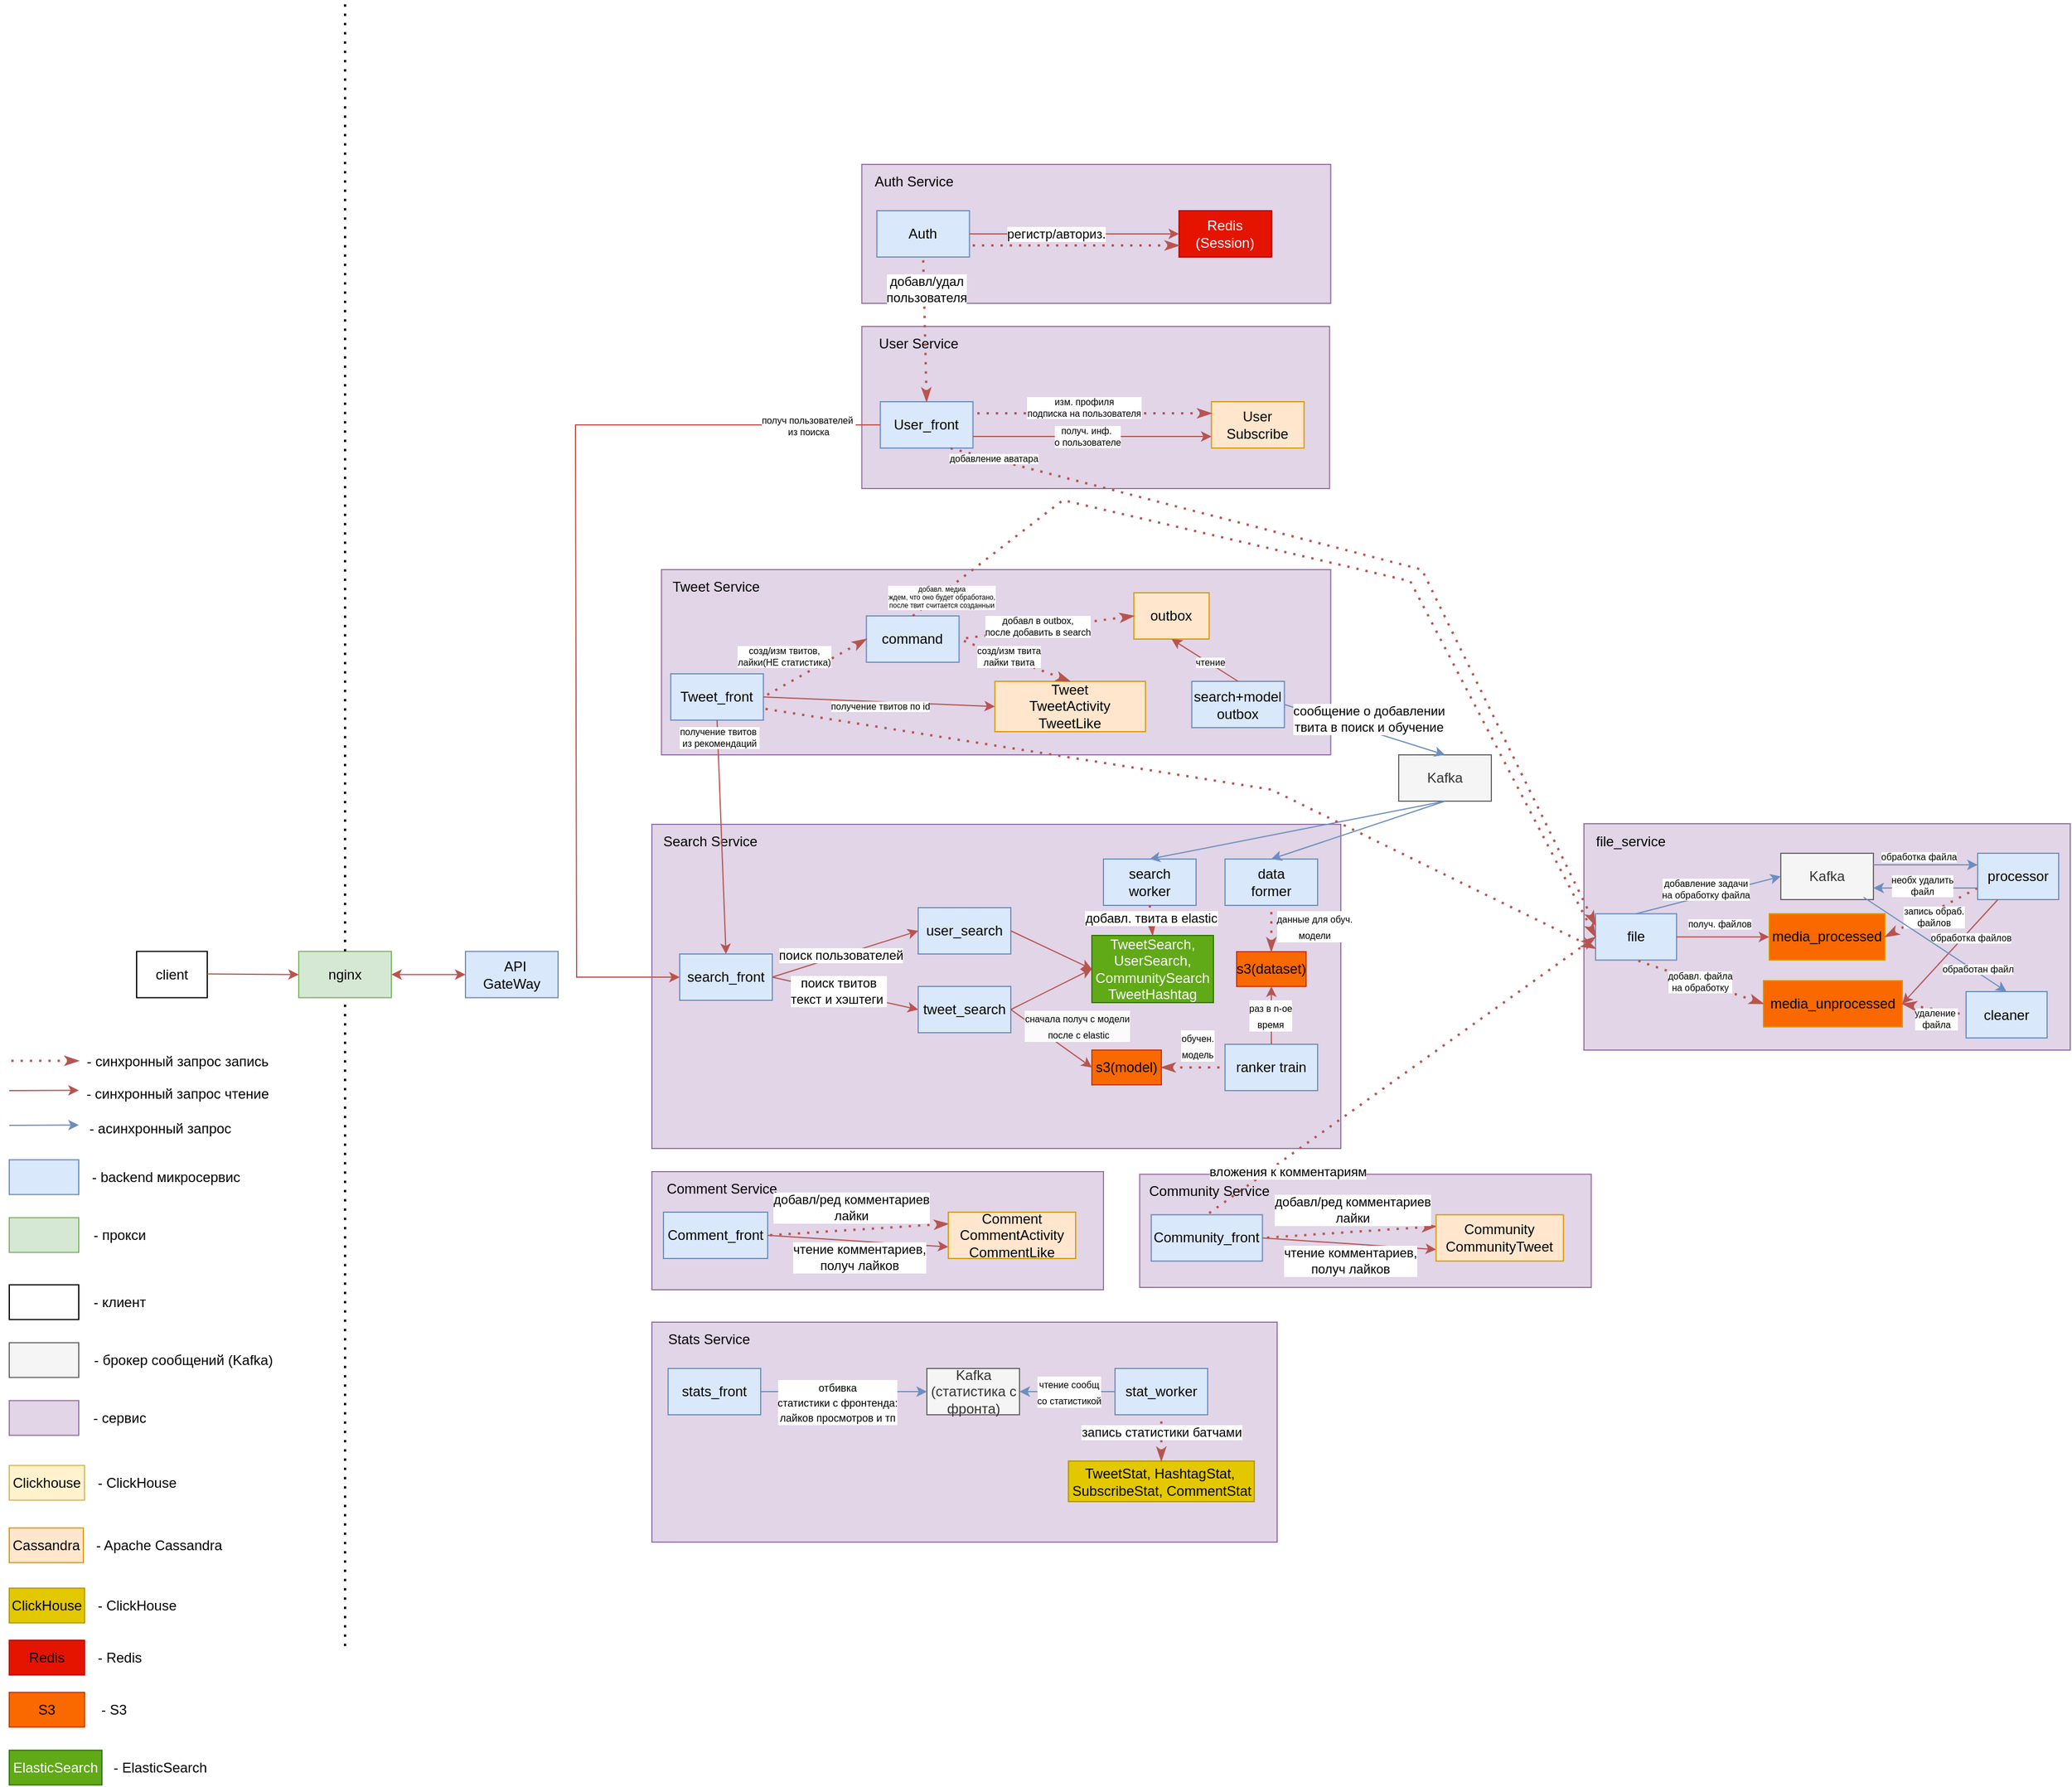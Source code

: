 <mxfile version="24.9.3">
  <diagram name="Страница — 1" id="AZIidQwiRl7HqNlrRY5z">
    <mxGraphModel dx="2923" dy="4939" grid="1" gridSize="10" guides="1" tooltips="1" connect="1" arrows="1" fold="1" page="1" pageScale="1" pageWidth="827" pageHeight="1169" math="0" shadow="0">
      <root>
        <mxCell id="0" />
        <mxCell id="1" parent="0" />
        <mxCell id="xZYz9VjmPj4SSuCxTDrj-34" value="" style="rounded=0;whiteSpace=wrap;html=1;fillColor=#e1d5e7;strokeColor=#9673a6;" parent="1" vertex="1">
          <mxGeometry x="1610" y="69.5" width="420" height="195.5" as="geometry" />
        </mxCell>
        <mxCell id="1nguG6ONi_07sAdzY82m-1" value="" style="endArrow=classic;html=1;rounded=0;fillColor=#f8cecc;strokeColor=#b85450;" parent="1" edge="1">
          <mxGeometry width="50" height="50" relative="1" as="geometry">
            <mxPoint x="250" y="300" as="sourcePoint" />
            <mxPoint x="310" y="299.75" as="targetPoint" />
          </mxGeometry>
        </mxCell>
        <mxCell id="1nguG6ONi_07sAdzY82m-5" value="- синхронный запрос чтение" style="text;html=1;align=center;verticalAlign=middle;resizable=0;points=[];autosize=1;strokeColor=none;fillColor=none;" parent="1" vertex="1">
          <mxGeometry x="305" y="287.75" width="180" height="30" as="geometry" />
        </mxCell>
        <mxCell id="1nguG6ONi_07sAdzY82m-6" value="" style="endArrow=classic;html=1;rounded=0;fillColor=#dae8fc;strokeColor=#6c8ebf;" parent="1" edge="1">
          <mxGeometry width="50" height="50" relative="1" as="geometry">
            <mxPoint x="250" y="330" as="sourcePoint" />
            <mxPoint x="310" y="329.75" as="targetPoint" />
          </mxGeometry>
        </mxCell>
        <mxCell id="1nguG6ONi_07sAdzY82m-7" value="- асинхронный запрос" style="text;html=1;align=center;verticalAlign=middle;resizable=0;points=[];autosize=1;strokeColor=none;fillColor=none;" parent="1" vertex="1">
          <mxGeometry x="305" y="317.75" width="150" height="30" as="geometry" />
        </mxCell>
        <mxCell id="1nguG6ONi_07sAdzY82m-8" value="" style="rounded=0;whiteSpace=wrap;html=1;fillColor=#dae8fc;strokeColor=#6c8ebf;" parent="1" vertex="1">
          <mxGeometry x="250" y="359.75" width="60" height="30" as="geometry" />
        </mxCell>
        <mxCell id="1nguG6ONi_07sAdzY82m-9" value="- backend микросервис" style="text;html=1;align=center;verticalAlign=middle;resizable=0;points=[];autosize=1;strokeColor=none;fillColor=none;" parent="1" vertex="1">
          <mxGeometry x="310" y="359.75" width="150" height="30" as="geometry" />
        </mxCell>
        <mxCell id="1nguG6ONi_07sAdzY82m-10" value="&lt;span style=&quot;text-wrap-mode: nowrap;&quot;&gt;Cassandra&lt;/span&gt;" style="rounded=0;whiteSpace=wrap;html=1;fillColor=#ffe6cc;strokeColor=#d79b00;" parent="1" vertex="1">
          <mxGeometry x="250" y="677.75" width="64" height="30" as="geometry" />
        </mxCell>
        <mxCell id="1nguG6ONi_07sAdzY82m-11" value="- Apache Cassandra" style="text;html=1;align=center;verticalAlign=middle;resizable=0;points=[];autosize=1;strokeColor=none;fillColor=none;" parent="1" vertex="1">
          <mxGeometry x="314" y="677.75" width="130" height="30" as="geometry" />
        </mxCell>
        <mxCell id="1nguG6ONi_07sAdzY82m-14" value="" style="rounded=0;whiteSpace=wrap;html=1;fillColor=#d5e8d4;strokeColor=#82b366;" parent="1" vertex="1">
          <mxGeometry x="250" y="409.75" width="60" height="30" as="geometry" />
        </mxCell>
        <mxCell id="1nguG6ONi_07sAdzY82m-15" value="- прокси" style="text;html=1;align=center;verticalAlign=middle;resizable=0;points=[];autosize=1;strokeColor=none;fillColor=none;" parent="1" vertex="1">
          <mxGeometry x="310" y="409.75" width="70" height="30" as="geometry" />
        </mxCell>
        <mxCell id="1nguG6ONi_07sAdzY82m-16" value="" style="rounded=0;whiteSpace=wrap;html=1;" parent="1" vertex="1">
          <mxGeometry x="250" y="467.75" width="60" height="30" as="geometry" />
        </mxCell>
        <mxCell id="1nguG6ONi_07sAdzY82m-17" value="- клиент" style="text;html=1;align=center;verticalAlign=middle;resizable=0;points=[];autosize=1;strokeColor=none;fillColor=none;" parent="1" vertex="1">
          <mxGeometry x="310" y="467.75" width="70" height="30" as="geometry" />
        </mxCell>
        <mxCell id="1nguG6ONi_07sAdzY82m-18" value="" style="rounded=0;whiteSpace=wrap;html=1;fillColor=#f5f5f5;fontColor=#333333;strokeColor=#666666;" parent="1" vertex="1">
          <mxGeometry x="250" y="517.75" width="60" height="30" as="geometry" />
        </mxCell>
        <mxCell id="1nguG6ONi_07sAdzY82m-19" value="- брокер сообщений (Kafka)" style="text;html=1;align=center;verticalAlign=middle;resizable=0;points=[];autosize=1;strokeColor=none;fillColor=none;" parent="1" vertex="1">
          <mxGeometry x="310" y="517.75" width="180" height="30" as="geometry" />
        </mxCell>
        <mxCell id="1nguG6ONi_07sAdzY82m-20" value="" style="rounded=0;whiteSpace=wrap;html=1;fillColor=#e1d5e7;strokeColor=#9673a6;" parent="1" vertex="1">
          <mxGeometry x="250" y="567.75" width="60" height="30" as="geometry" />
        </mxCell>
        <mxCell id="1nguG6ONi_07sAdzY82m-21" value="- сервис" style="text;html=1;align=center;verticalAlign=middle;resizable=0;points=[];autosize=1;strokeColor=none;fillColor=none;" parent="1" vertex="1">
          <mxGeometry x="310" y="567.75" width="70" height="30" as="geometry" />
        </mxCell>
        <mxCell id="1nguG6ONi_07sAdzY82m-23" value="- синхронный запрос запись" style="text;html=1;align=center;verticalAlign=middle;resizable=0;points=[];autosize=1;strokeColor=none;fillColor=none;" parent="1" vertex="1">
          <mxGeometry x="305" y="259.75" width="180" height="30" as="geometry" />
        </mxCell>
        <mxCell id="1nguG6ONi_07sAdzY82m-24" value="" style="endArrow=none;dashed=1;html=1;dashPattern=1 3;strokeWidth=2;rounded=0;startArrow=classicThin;startFill=1;fillColor=#f8cecc;strokeColor=#b85450;" parent="1" edge="1">
          <mxGeometry width="50" height="50" relative="1" as="geometry">
            <mxPoint x="310" y="274.25" as="sourcePoint" />
            <mxPoint x="250" y="274.25" as="targetPoint" />
          </mxGeometry>
        </mxCell>
        <mxCell id="1nguG6ONi_07sAdzY82m-26" value="client" style="rounded=0;whiteSpace=wrap;html=1;" parent="1" vertex="1">
          <mxGeometry x="360" y="179.75" width="61" height="40" as="geometry" />
        </mxCell>
        <mxCell id="1nguG6ONi_07sAdzY82m-27" value="nginx" style="rounded=0;whiteSpace=wrap;html=1;fillColor=#d5e8d4;strokeColor=#82b366;" parent="1" vertex="1">
          <mxGeometry x="500" y="179.75" width="80" height="40" as="geometry" />
        </mxCell>
        <mxCell id="1nguG6ONi_07sAdzY82m-29" value="" style="endArrow=none;dashed=1;html=1;dashPattern=1 3;strokeWidth=2;rounded=0;entryX=0.5;entryY=1;entryDx=0;entryDy=0;" parent="1" target="1nguG6ONi_07sAdzY82m-27" edge="1">
          <mxGeometry width="50" height="50" relative="1" as="geometry">
            <mxPoint x="540" y="779.75" as="sourcePoint" />
            <mxPoint x="550" y="239.75" as="targetPoint" />
          </mxGeometry>
        </mxCell>
        <mxCell id="1nguG6ONi_07sAdzY82m-30" value="" style="endArrow=none;dashed=1;html=1;dashPattern=1 3;strokeWidth=2;rounded=0;exitX=0.5;exitY=0;exitDx=0;exitDy=0;" parent="1" source="1nguG6ONi_07sAdzY82m-27" edge="1">
          <mxGeometry width="50" height="50" relative="1" as="geometry">
            <mxPoint x="540" y="529.75" as="sourcePoint" />
            <mxPoint x="540" y="-640.25" as="targetPoint" />
          </mxGeometry>
        </mxCell>
        <mxCell id="1nguG6ONi_07sAdzY82m-32" value="" style="endArrow=classic;html=1;rounded=0;fillColor=#f8cecc;strokeColor=#b85450;entryX=0;entryY=0.5;entryDx=0;entryDy=0;" parent="1" target="1nguG6ONi_07sAdzY82m-27" edge="1">
          <mxGeometry width="50" height="50" relative="1" as="geometry">
            <mxPoint x="421" y="199.25" as="sourcePoint" />
            <mxPoint x="471" y="199.25" as="targetPoint" />
          </mxGeometry>
        </mxCell>
        <mxCell id="1nguG6ONi_07sAdzY82m-34" value="&amp;nbsp; API GateWay" style="rounded=0;whiteSpace=wrap;html=1;fillColor=#dae8fc;strokeColor=#6c8ebf;" parent="1" vertex="1">
          <mxGeometry x="644" y="179.75" width="80" height="40" as="geometry" />
        </mxCell>
        <mxCell id="1nguG6ONi_07sAdzY82m-35" value="" style="endArrow=classic;html=1;rounded=0;fillColor=#f8cecc;strokeColor=#b85450;entryX=0;entryY=0.5;entryDx=0;entryDy=0;exitX=1;exitY=0.5;exitDx=0;exitDy=0;startArrow=classic;startFill=1;" parent="1" source="1nguG6ONi_07sAdzY82m-27" target="1nguG6ONi_07sAdzY82m-34" edge="1">
          <mxGeometry width="50" height="50" relative="1" as="geometry">
            <mxPoint x="771" y="209.25" as="sourcePoint" />
            <mxPoint x="850" y="209.75" as="targetPoint" />
            <Array as="points" />
          </mxGeometry>
        </mxCell>
        <mxCell id="qnDGy9NrY7wH--747nsN-1" value="" style="rounded=0;whiteSpace=wrap;html=1;fillColor=#e1d5e7;strokeColor=#9673a6;" parent="1" vertex="1">
          <mxGeometry x="986.29" y="-500" width="405" height="120" as="geometry" />
        </mxCell>
        <mxCell id="qnDGy9NrY7wH--747nsN-2" value="Auth Service" style="text;html=1;align=center;verticalAlign=middle;resizable=0;points=[];autosize=1;strokeColor=none;fillColor=none;" parent="1" vertex="1">
          <mxGeometry x="986.29" y="-500" width="90" height="30" as="geometry" />
        </mxCell>
        <mxCell id="qnDGy9NrY7wH--747nsN-4" value="Clickhouse" style="rounded=0;whiteSpace=wrap;html=1;fillColor=#fff2cc;strokeColor=#d6b656;" parent="1" vertex="1">
          <mxGeometry x="250" y="623.75" width="65" height="30" as="geometry" />
        </mxCell>
        <mxCell id="qnDGy9NrY7wH--747nsN-7" value="&lt;span style=&quot;text-wrap-mode: nowrap;&quot;&gt;ClickHouse&lt;/span&gt;" style="rounded=0;whiteSpace=wrap;html=1;fillColor=#e3c800;strokeColor=#B09500;fontColor=#000000;" parent="1" vertex="1">
          <mxGeometry x="250" y="729.75" width="65" height="30" as="geometry" />
        </mxCell>
        <mxCell id="qnDGy9NrY7wH--747nsN-9" value="Redis&lt;br&gt;(Session)" style="rounded=0;whiteSpace=wrap;html=1;fillColor=#e51400;strokeColor=#B20000;fontColor=#ffffff;" parent="1" vertex="1">
          <mxGeometry x="1260.29" y="-460" width="80" height="40" as="geometry" />
        </mxCell>
        <mxCell id="qnDGy9NrY7wH--747nsN-11" value="" style="rounded=0;whiteSpace=wrap;html=1;fillColor=#e1d5e7;strokeColor=#9673a6;" parent="1" vertex="1">
          <mxGeometry x="986.29" y="-360" width="404" height="140" as="geometry" />
        </mxCell>
        <mxCell id="qnDGy9NrY7wH--747nsN-12" value="User Service" style="text;html=1;align=center;verticalAlign=middle;resizable=0;points=[];autosize=1;strokeColor=none;fillColor=none;" parent="1" vertex="1">
          <mxGeometry x="990.29" y="-360" width="90" height="30" as="geometry" />
        </mxCell>
        <mxCell id="qnDGy9NrY7wH--747nsN-13" value="" style="rounded=0;whiteSpace=wrap;html=1;fillColor=#e1d5e7;strokeColor=#9673a6;" parent="1" vertex="1">
          <mxGeometry x="813.29" y="-150" width="578" height="160" as="geometry" />
        </mxCell>
        <mxCell id="qnDGy9NrY7wH--747nsN-14" value="Tweet Service" style="text;html=1;align=center;verticalAlign=middle;resizable=0;points=[];autosize=1;strokeColor=none;fillColor=none;" parent="1" vertex="1">
          <mxGeometry x="810.29" y="-150" width="100" height="30" as="geometry" />
        </mxCell>
        <mxCell id="qnDGy9NrY7wH--747nsN-15" value="" style="rounded=0;whiteSpace=wrap;html=1;fillColor=#e1d5e7;strokeColor=#9673a6;" parent="1" vertex="1">
          <mxGeometry x="805" y="370" width="390" height="102" as="geometry" />
        </mxCell>
        <mxCell id="qnDGy9NrY7wH--747nsN-16" value="Comment Service" style="text;html=1;align=center;verticalAlign=middle;resizable=0;points=[];autosize=1;strokeColor=none;fillColor=none;" parent="1" vertex="1">
          <mxGeometry x="805" y="370" width="120" height="30" as="geometry" />
        </mxCell>
        <mxCell id="qnDGy9NrY7wH--747nsN-17" value="" style="rounded=0;whiteSpace=wrap;html=1;fillColor=#e1d5e7;strokeColor=#9673a6;" parent="1" vertex="1">
          <mxGeometry x="805" y="70" width="595" height="280" as="geometry" />
        </mxCell>
        <mxCell id="qnDGy9NrY7wH--747nsN-18" value="Search Service" style="text;html=1;align=center;verticalAlign=middle;resizable=0;points=[];autosize=1;strokeColor=none;fillColor=none;" parent="1" vertex="1">
          <mxGeometry x="805" y="70" width="100" height="30" as="geometry" />
        </mxCell>
        <mxCell id="qnDGy9NrY7wH--747nsN-24" value="Auth" style="rounded=0;whiteSpace=wrap;html=1;fillColor=#dae8fc;strokeColor=#6c8ebf;" parent="1" vertex="1">
          <mxGeometry x="999.29" y="-460" width="80" height="40" as="geometry" />
        </mxCell>
        <mxCell id="qnDGy9NrY7wH--747nsN-25" value="" style="endArrow=classic;html=1;rounded=0;fillColor=#f8cecc;strokeColor=#b85450;exitX=1;exitY=0.5;exitDx=0;exitDy=0;entryX=0;entryY=0.5;entryDx=0;entryDy=0;" parent="1" source="qnDGy9NrY7wH--747nsN-24" target="qnDGy9NrY7wH--747nsN-9" edge="1">
          <mxGeometry width="50" height="50" relative="1" as="geometry">
            <mxPoint x="1114.29" y="-455.71" as="sourcePoint" />
            <mxPoint x="1164.29" y="-455.71" as="targetPoint" />
          </mxGeometry>
        </mxCell>
        <mxCell id="26WqyWqMWx0irjDli622-25" value="регистр/авториз." style="edgeLabel;html=1;align=center;verticalAlign=middle;resizable=0;points=[];" parent="qnDGy9NrY7wH--747nsN-25" vertex="1" connectable="0">
          <mxGeometry x="-0.44" relative="1" as="geometry">
            <mxPoint x="24" as="offset" />
          </mxGeometry>
        </mxCell>
        <mxCell id="qnDGy9NrY7wH--747nsN-26" value="" style="endArrow=none;dashed=1;html=1;dashPattern=1 3;strokeWidth=2;rounded=0;startArrow=classicThin;startFill=1;fillColor=#f8cecc;strokeColor=#b85450;entryX=1;entryY=0.75;entryDx=0;entryDy=0;exitX=0;exitY=0.75;exitDx=0;exitDy=0;" parent="1" source="qnDGy9NrY7wH--747nsN-9" target="qnDGy9NrY7wH--747nsN-24" edge="1">
          <mxGeometry width="50" height="50" relative="1" as="geometry">
            <mxPoint x="844.29" y="-397.71" as="sourcePoint" />
            <mxPoint x="784.29" y="-397.71" as="targetPoint" />
          </mxGeometry>
        </mxCell>
        <mxCell id="qnDGy9NrY7wH--747nsN-27" value="User_front" style="rounded=0;whiteSpace=wrap;html=1;fillColor=#dae8fc;strokeColor=#6c8ebf;" parent="1" vertex="1">
          <mxGeometry x="1002.29" y="-295" width="80" height="40" as="geometry" />
        </mxCell>
        <mxCell id="qnDGy9NrY7wH--747nsN-31" value="&lt;div&gt;User&lt;/div&gt;&lt;div&gt;Subscribe&lt;/div&gt;" style="rounded=0;whiteSpace=wrap;html=1;fillColor=#ffe6cc;strokeColor=#d79b00;" parent="1" vertex="1">
          <mxGeometry x="1288.29" y="-295" width="80" height="40" as="geometry" />
        </mxCell>
        <mxCell id="qnDGy9NrY7wH--747nsN-37" value="" style="endArrow=classic;html=1;rounded=0;fillColor=#f8cecc;strokeColor=#b85450;startArrow=none;startFill=0;entryX=0;entryY=0.75;entryDx=0;entryDy=0;endFill=1;exitX=1;exitY=0.75;exitDx=0;exitDy=0;" parent="1" source="qnDGy9NrY7wH--747nsN-27" target="qnDGy9NrY7wH--747nsN-31" edge="1">
          <mxGeometry width="50" height="50" relative="1" as="geometry">
            <mxPoint x="1057.29" y="-290" as="sourcePoint" />
            <mxPoint x="1167.29" y="-235" as="targetPoint" />
            <Array as="points" />
          </mxGeometry>
        </mxCell>
        <mxCell id="E_9KNSenhElLbuhP_gL--7" value="получ. инф.&amp;nbsp;&lt;div&gt;о пользователе&lt;/div&gt;" style="edgeLabel;html=1;align=center;verticalAlign=middle;resizable=0;points=[];fontSize=8;" parent="qnDGy9NrY7wH--747nsN-37" vertex="1" connectable="0">
          <mxGeometry x="-0.099" y="2" relative="1" as="geometry">
            <mxPoint x="5" y="2" as="offset" />
          </mxGeometry>
        </mxCell>
        <mxCell id="qnDGy9NrY7wH--747nsN-39" value="" style="endArrow=none;dashed=1;html=1;dashPattern=1 3;strokeWidth=2;rounded=0;startArrow=classicThin;startFill=1;fillColor=#f8cecc;strokeColor=#b85450;entryX=1;entryY=0.25;entryDx=0;entryDy=0;exitX=0;exitY=0.25;exitDx=0;exitDy=0;" parent="1" source="qnDGy9NrY7wH--747nsN-31" target="qnDGy9NrY7wH--747nsN-27" edge="1">
          <mxGeometry width="50" height="50" relative="1" as="geometry">
            <mxPoint x="1167.29" y="-360.0" as="sourcePoint" />
            <mxPoint x="947.29" y="-275" as="targetPoint" />
            <Array as="points" />
          </mxGeometry>
        </mxCell>
        <mxCell id="E_9KNSenhElLbuhP_gL--6" value="изм. профиля&lt;div&gt;подписка на пользователя&lt;/div&gt;" style="edgeLabel;html=1;align=center;verticalAlign=middle;resizable=0;points=[];fontSize=8;" parent="qnDGy9NrY7wH--747nsN-39" vertex="1" connectable="0">
          <mxGeometry x="-0.045" relative="1" as="geometry">
            <mxPoint x="-12" y="-5" as="offset" />
          </mxGeometry>
        </mxCell>
        <mxCell id="qnDGy9NrY7wH--747nsN-44" value="Tweet_front" style="rounded=0;whiteSpace=wrap;html=1;fillColor=#dae8fc;strokeColor=#6c8ebf;" parent="1" vertex="1">
          <mxGeometry x="821.29" y="-60" width="80" height="40" as="geometry" />
        </mxCell>
        <mxCell id="E_9KNSenhElLbuhP_gL--1" value="command" style="rounded=0;whiteSpace=wrap;html=1;fillColor=#dae8fc;strokeColor=#6c8ebf;" parent="1" vertex="1">
          <mxGeometry x="990.29" y="-110" width="80" height="40" as="geometry" />
        </mxCell>
        <mxCell id="E_9KNSenhElLbuhP_gL--2" value="" style="endArrow=classic;html=1;rounded=0;fillColor=#f8cecc;strokeColor=#b85450;startArrow=none;startFill=0;entryX=0;entryY=0.5;entryDx=0;entryDy=0;endFill=1;" parent="1" target="E_9KNSenhElLbuhP_gL--5" edge="1">
          <mxGeometry width="50" height="50" relative="1" as="geometry">
            <mxPoint x="901.29" y="-40" as="sourcePoint" />
            <mxPoint x="990.29" y="6.5" as="targetPoint" />
            <Array as="points" />
          </mxGeometry>
        </mxCell>
        <mxCell id="E_9KNSenhElLbuhP_gL--8" value="получение твитов по id" style="edgeLabel;html=1;align=center;verticalAlign=middle;resizable=0;points=[];fontSize=8;" parent="E_9KNSenhElLbuhP_gL--2" vertex="1" connectable="0">
          <mxGeometry x="-0.366" y="1" relative="1" as="geometry">
            <mxPoint x="37" y="6" as="offset" />
          </mxGeometry>
        </mxCell>
        <mxCell id="E_9KNSenhElLbuhP_gL--3" value="" style="endArrow=none;dashed=1;html=1;dashPattern=1 3;strokeWidth=2;rounded=0;startArrow=classicThin;startFill=1;fillColor=#f8cecc;strokeColor=#b85450;entryX=1;entryY=0.5;entryDx=0;entryDy=0;exitX=0;exitY=0.5;exitDx=0;exitDy=0;" parent="1" source="E_9KNSenhElLbuhP_gL--1" target="qnDGy9NrY7wH--747nsN-44" edge="1">
          <mxGeometry width="50" height="50" relative="1" as="geometry">
            <mxPoint x="935.29" y="-120" as="sourcePoint" />
            <mxPoint x="895.29" y="-80" as="targetPoint" />
          </mxGeometry>
        </mxCell>
        <mxCell id="xZYz9VjmPj4SSuCxTDrj-25" value="созд/изм твитов,&lt;div&gt;лайки(НЕ статистика)&lt;/div&gt;" style="edgeLabel;html=1;align=center;verticalAlign=middle;resizable=0;points=[];fontSize=8;" parent="E_9KNSenhElLbuhP_gL--3" vertex="1" connectable="0">
          <mxGeometry x="0.087" y="1" relative="1" as="geometry">
            <mxPoint x="-24" y="-13" as="offset" />
          </mxGeometry>
        </mxCell>
        <mxCell id="E_9KNSenhElLbuhP_gL--5" value="Tweet&lt;div&gt;TweetActivity&lt;div&gt;TweetLike&lt;/div&gt;&lt;/div&gt;" style="rounded=0;whiteSpace=wrap;html=1;fillColor=#ffe6cc;strokeColor=#d79b00;" parent="1" vertex="1">
          <mxGeometry x="1101.29" y="-53.5" width="130" height="43.5" as="geometry" />
        </mxCell>
        <mxCell id="xZYz9VjmPj4SSuCxTDrj-1" value="&lt;span style=&quot;background-color: initial;&quot;&gt;Comment_front&lt;/span&gt;" style="rounded=0;whiteSpace=wrap;html=1;fillColor=#dae8fc;strokeColor=#6c8ebf;" parent="1" vertex="1">
          <mxGeometry x="815" y="405" width="90" height="40" as="geometry" />
        </mxCell>
        <mxCell id="xZYz9VjmPj4SSuCxTDrj-5" value="" style="endArrow=none;dashed=1;html=1;dashPattern=1 3;strokeWidth=2;rounded=0;startArrow=classicThin;startFill=1;fillColor=#f8cecc;strokeColor=#b85450;entryX=1;entryY=0.5;entryDx=0;entryDy=0;exitX=0;exitY=0.25;exitDx=0;exitDy=0;" parent="1" source="xZYz9VjmPj4SSuCxTDrj-47" target="xZYz9VjmPj4SSuCxTDrj-1" edge="1">
          <mxGeometry width="50" height="50" relative="1" as="geometry">
            <mxPoint x="955" y="432" as="sourcePoint" />
            <mxPoint x="440" y="490" as="targetPoint" />
          </mxGeometry>
        </mxCell>
        <mxCell id="26WqyWqMWx0irjDli622-26" value="добавл/ред комментариев&lt;div&gt;лайки&lt;/div&gt;" style="edgeLabel;html=1;align=center;verticalAlign=middle;resizable=0;points=[];" parent="xZYz9VjmPj4SSuCxTDrj-5" vertex="1" connectable="0">
          <mxGeometry x="-0.347" relative="1" as="geometry">
            <mxPoint x="-33" y="-18" as="offset" />
          </mxGeometry>
        </mxCell>
        <mxCell id="xZYz9VjmPj4SSuCxTDrj-6" value="" style="endArrow=classic;html=1;rounded=0;fillColor=#f8cecc;strokeColor=#b85450;entryX=0;entryY=0.75;entryDx=0;entryDy=0;exitX=1;exitY=0.5;exitDx=0;exitDy=0;" parent="1" source="xZYz9VjmPj4SSuCxTDrj-1" target="xZYz9VjmPj4SSuCxTDrj-47" edge="1">
          <mxGeometry width="50" height="50" relative="1" as="geometry">
            <mxPoint x="665" y="499.47" as="sourcePoint" />
            <mxPoint x="1005" y="552" as="targetPoint" />
          </mxGeometry>
        </mxCell>
        <mxCell id="26WqyWqMWx0irjDli622-42" value="чтение комментариев,&lt;div&gt;получ лайков&lt;/div&gt;" style="edgeLabel;html=1;align=center;verticalAlign=middle;resizable=0;points=[];" parent="xZYz9VjmPj4SSuCxTDrj-6" vertex="1" connectable="0">
          <mxGeometry x="0.005" y="1" relative="1" as="geometry">
            <mxPoint y="15" as="offset" />
          </mxGeometry>
        </mxCell>
        <mxCell id="xZYz9VjmPj4SSuCxTDrj-7" value="&lt;span style=&quot;background-color: initial;&quot;&gt;search_front&lt;/span&gt;" style="rounded=0;whiteSpace=wrap;html=1;fillColor=#dae8fc;strokeColor=#6c8ebf;" parent="1" vertex="1">
          <mxGeometry x="829" y="182" width="80" height="40" as="geometry" />
        </mxCell>
        <mxCell id="xZYz9VjmPj4SSuCxTDrj-11" value="" style="endArrow=classic;html=1;rounded=0;fillColor=#f8cecc;strokeColor=#b85450;entryX=0;entryY=0.5;entryDx=0;entryDy=0;exitX=1;exitY=0.5;exitDx=0;exitDy=0;" parent="1" source="xZYz9VjmPj4SSuCxTDrj-7" target="jjJpdE0DJe5xniTkVdyS-104" edge="1">
          <mxGeometry width="50" height="50" relative="1" as="geometry">
            <mxPoint x="665.5" y="203.47" as="sourcePoint" />
            <mxPoint x="744.5" y="203.97" as="targetPoint" />
          </mxGeometry>
        </mxCell>
        <mxCell id="26WqyWqMWx0irjDli622-45" value="поиск твитов&lt;br&gt;текст и хэштеги&amp;nbsp;" style="edgeLabel;html=1;align=center;verticalAlign=middle;resizable=0;points=[];" parent="xZYz9VjmPj4SSuCxTDrj-11" vertex="1" connectable="0">
          <mxGeometry x="-0.086" y="-2" relative="1" as="geometry">
            <mxPoint y="-3" as="offset" />
          </mxGeometry>
        </mxCell>
        <mxCell id="xZYz9VjmPj4SSuCxTDrj-35" value="file_service" style="text;html=1;align=center;verticalAlign=middle;resizable=0;points=[];autosize=1;strokeColor=none;fillColor=none;" parent="1" vertex="1">
          <mxGeometry x="1610" y="69.5" width="80" height="30" as="geometry" />
        </mxCell>
        <mxCell id="xZYz9VjmPj4SSuCxTDrj-36" value="file" style="rounded=0;whiteSpace=wrap;html=1;fillColor=#dae8fc;strokeColor=#6c8ebf;" parent="1" vertex="1">
          <mxGeometry x="1620" y="147.25" width="70" height="40" as="geometry" />
        </mxCell>
        <mxCell id="xZYz9VjmPj4SSuCxTDrj-40" value="media_processed" style="rounded=0;whiteSpace=wrap;html=1;fillColor=#FA6800;strokeColor=#d79b00;" parent="1" vertex="1">
          <mxGeometry x="1770" y="147.25" width="100" height="40" as="geometry" />
        </mxCell>
        <mxCell id="xZYz9VjmPj4SSuCxTDrj-41" value="" style="endArrow=classic;html=1;rounded=0;fillColor=#f8cecc;strokeColor=#b85450;entryX=0;entryY=0.5;entryDx=0;entryDy=0;exitX=1;exitY=0.5;exitDx=0;exitDy=0;" parent="1" source="xZYz9VjmPj4SSuCxTDrj-36" target="xZYz9VjmPj4SSuCxTDrj-40" edge="1">
          <mxGeometry width="50" height="50" relative="1" as="geometry">
            <mxPoint x="1506" y="168.5" as="sourcePoint" />
            <mxPoint x="1585" y="169" as="targetPoint" />
          </mxGeometry>
        </mxCell>
        <mxCell id="jjJpdE0DJe5xniTkVdyS-31" value="получ. файлов" style="edgeLabel;html=1;align=center;verticalAlign=middle;resizable=0;points=[];fontSize=8;" vertex="1" connectable="0" parent="xZYz9VjmPj4SSuCxTDrj-41">
          <mxGeometry x="-0.095" y="-2" relative="1" as="geometry">
            <mxPoint x="1" y="-14" as="offset" />
          </mxGeometry>
        </mxCell>
        <mxCell id="xZYz9VjmPj4SSuCxTDrj-47" value="Comment CommentActivity&lt;div&gt;CommentLike&lt;/div&gt;" style="rounded=0;whiteSpace=wrap;html=1;fillColor=#ffe6cc;strokeColor=#d79b00;" parent="1" vertex="1">
          <mxGeometry x="1061" y="405" width="110" height="40" as="geometry" />
        </mxCell>
        <mxCell id="xZYz9VjmPj4SSuCxTDrj-54" value="search&lt;div&gt;worker&lt;/div&gt;" style="rounded=0;whiteSpace=wrap;html=1;fillColor=#dae8fc;strokeColor=#6c8ebf;" parent="1" vertex="1">
          <mxGeometry x="1195" y="100" width="80" height="40" as="geometry" />
        </mxCell>
        <mxCell id="xZYz9VjmPj4SSuCxTDrj-55" value="TweetSearch, UserSearch, CommunitySearch&lt;div&gt;TweetHashtag&lt;/div&gt;" style="rounded=0;whiteSpace=wrap;html=1;fillColor=#60a917;strokeColor=#2D7600;fontColor=#ffffff;" parent="1" vertex="1">
          <mxGeometry x="1185" y="166" width="105" height="58" as="geometry" />
        </mxCell>
        <mxCell id="xZYz9VjmPj4SSuCxTDrj-56" value="" style="endArrow=none;dashed=1;html=1;dashPattern=1 3;strokeWidth=2;rounded=0;startArrow=classicThin;startFill=1;fillColor=#f8cecc;strokeColor=#b85450;entryX=0.5;entryY=1;entryDx=0;entryDy=0;exitX=0.5;exitY=0;exitDx=0;exitDy=0;" parent="1" source="xZYz9VjmPj4SSuCxTDrj-55" target="xZYz9VjmPj4SSuCxTDrj-54" edge="1">
          <mxGeometry width="50" height="50" relative="1" as="geometry">
            <mxPoint x="1300.5" y="-1.25" as="sourcePoint" />
            <mxPoint x="1320.5" y="-68.25" as="targetPoint" />
          </mxGeometry>
        </mxCell>
        <mxCell id="jjJpdE0DJe5xniTkVdyS-72" value="добавл. твита в elastic" style="edgeLabel;html=1;align=center;verticalAlign=middle;resizable=0;points=[];" vertex="1" connectable="0" parent="xZYz9VjmPj4SSuCxTDrj-56">
          <mxGeometry x="0.402" relative="1" as="geometry">
            <mxPoint y="3" as="offset" />
          </mxGeometry>
        </mxCell>
        <mxCell id="xZYz9VjmPj4SSuCxTDrj-64" value="" style="rounded=0;whiteSpace=wrap;html=1;fillColor=#e1d5e7;strokeColor=#9673a6;" parent="1" vertex="1">
          <mxGeometry x="805" y="500" width="540" height="190" as="geometry" />
        </mxCell>
        <mxCell id="xZYz9VjmPj4SSuCxTDrj-65" value="Stats Service" style="text;html=1;align=center;verticalAlign=middle;resizable=0;points=[];autosize=1;strokeColor=none;fillColor=none;" parent="1" vertex="1">
          <mxGeometry x="809" y="500" width="90" height="30" as="geometry" />
        </mxCell>
        <mxCell id="xZYz9VjmPj4SSuCxTDrj-66" value="&lt;span style=&quot;background-color: initial;&quot;&gt;stats_front&lt;/span&gt;" style="rounded=0;whiteSpace=wrap;html=1;fillColor=#dae8fc;strokeColor=#6c8ebf;" parent="1" vertex="1">
          <mxGeometry x="819" y="540" width="80" height="40" as="geometry" />
        </mxCell>
        <mxCell id="26WqyWqMWx0irjDli622-122" value="" style="endArrow=none;dashed=1;html=1;dashPattern=1 3;strokeWidth=2;rounded=0;startArrow=classicThin;startFill=1;fillColor=#f8cecc;strokeColor=#b85450;entryX=0.5;entryY=1;entryDx=0;entryDy=0;exitX=0.5;exitY=0;exitDx=0;exitDy=0;" parent="1" source="qnDGy9NrY7wH--747nsN-27" target="qnDGy9NrY7wH--747nsN-24" edge="1">
          <mxGeometry width="50" height="50" relative="1" as="geometry">
            <mxPoint x="1616.29" y="-470" as="sourcePoint" />
            <mxPoint x="1691.29" y="-520" as="targetPoint" />
          </mxGeometry>
        </mxCell>
        <mxCell id="26WqyWqMWx0irjDli622-123" value="добавл/удал&lt;div&gt;пользователя&lt;/div&gt;" style="edgeLabel;html=1;align=center;verticalAlign=middle;resizable=0;points=[];" parent="26WqyWqMWx0irjDli622-122" vertex="1" connectable="0">
          <mxGeometry x="-0.064" relative="1" as="geometry">
            <mxPoint x="1" y="-39" as="offset" />
          </mxGeometry>
        </mxCell>
        <mxCell id="jjJpdE0DJe5xniTkVdyS-1" value="- ClickHouse" style="text;html=1;align=center;verticalAlign=middle;resizable=0;points=[];autosize=1;strokeColor=none;fillColor=none;" vertex="1" parent="1">
          <mxGeometry x="315" y="623.75" width="90" height="30" as="geometry" />
        </mxCell>
        <mxCell id="jjJpdE0DJe5xniTkVdyS-4" value="- ClickHouse" style="text;html=1;align=center;verticalAlign=middle;resizable=0;points=[];autosize=1;strokeColor=none;fillColor=none;" vertex="1" parent="1">
          <mxGeometry x="315" y="729.75" width="90" height="30" as="geometry" />
        </mxCell>
        <mxCell id="jjJpdE0DJe5xniTkVdyS-5" value="&lt;span style=&quot;color: rgb(0, 0, 0); text-wrap-mode: nowrap;&quot;&gt;Redis&lt;/span&gt;" style="rounded=0;whiteSpace=wrap;html=1;fillColor=#e51400;strokeColor=#B20000;fontColor=#ffffff;" vertex="1" parent="1">
          <mxGeometry x="250" y="774.75" width="65" height="30" as="geometry" />
        </mxCell>
        <mxCell id="jjJpdE0DJe5xniTkVdyS-6" value="- Redis" style="text;html=1;align=center;verticalAlign=middle;resizable=0;points=[];autosize=1;strokeColor=none;fillColor=none;" vertex="1" parent="1">
          <mxGeometry x="315" y="774.75" width="60" height="30" as="geometry" />
        </mxCell>
        <mxCell id="jjJpdE0DJe5xniTkVdyS-7" value="&lt;span style=&quot;text-wrap-mode: nowrap;&quot;&gt;S3&lt;/span&gt;" style="rounded=0;whiteSpace=wrap;html=1;fillColor=#fa6800;strokeColor=#C73500;fontColor=#000000;" vertex="1" parent="1">
          <mxGeometry x="250" y="819.75" width="65" height="30" as="geometry" />
        </mxCell>
        <mxCell id="jjJpdE0DJe5xniTkVdyS-8" value="- S3" style="text;html=1;align=center;verticalAlign=middle;resizable=0;points=[];autosize=1;" vertex="1" parent="1">
          <mxGeometry x="315" y="819.75" width="50" height="30" as="geometry" />
        </mxCell>
        <mxCell id="jjJpdE0DJe5xniTkVdyS-15" value="media_unprocessed" style="rounded=0;whiteSpace=wrap;html=1;fillColor=#FA6800;strokeColor=#d79b00;" vertex="1" parent="1">
          <mxGeometry x="1765" y="205" width="120" height="40" as="geometry" />
        </mxCell>
        <mxCell id="jjJpdE0DJe5xniTkVdyS-16" value="&lt;span style=&quot;background-color: initial;&quot;&gt;processor&lt;/span&gt;" style="rounded=0;whiteSpace=wrap;html=1;fillColor=#dae8fc;strokeColor=#6c8ebf;" vertex="1" parent="1">
          <mxGeometry x="1950" y="95" width="70" height="40" as="geometry" />
        </mxCell>
        <mxCell id="jjJpdE0DJe5xniTkVdyS-17" value="" style="endArrow=none;dashed=1;html=1;dashPattern=1 3;strokeWidth=2;rounded=0;startArrow=classicThin;startFill=1;fillColor=#f8cecc;strokeColor=#b85450;entryX=0.5;entryY=1;entryDx=0;entryDy=0;exitX=0;exitY=0.5;exitDx=0;exitDy=0;" edge="1" parent="1" source="jjJpdE0DJe5xniTkVdyS-15" target="xZYz9VjmPj4SSuCxTDrj-36">
          <mxGeometry width="50" height="50" relative="1" as="geometry">
            <mxPoint x="1760" y="205" as="sourcePoint" />
            <mxPoint x="1695" y="146" as="targetPoint" />
          </mxGeometry>
        </mxCell>
        <mxCell id="jjJpdE0DJe5xniTkVdyS-33" value="добавл. файла&lt;div&gt;на обработку&lt;/div&gt;" style="edgeLabel;html=1;align=center;verticalAlign=middle;resizable=0;points=[];fontSize=8;" vertex="1" connectable="0" parent="jjJpdE0DJe5xniTkVdyS-17">
          <mxGeometry x="-0.281" y="1" relative="1" as="geometry">
            <mxPoint x="-15" y="-7" as="offset" />
          </mxGeometry>
        </mxCell>
        <mxCell id="jjJpdE0DJe5xniTkVdyS-19" value="Kafka" style="rounded=0;whiteSpace=wrap;html=1;fillColor=#f5f5f5;fontColor=#333333;strokeColor=#666666;" vertex="1" parent="1">
          <mxGeometry x="1780" y="95" width="80" height="40" as="geometry" />
        </mxCell>
        <mxCell id="jjJpdE0DJe5xniTkVdyS-20" value="" style="endArrow=classic;html=1;rounded=0;fillColor=#dae8fc;strokeColor=#6c8ebf;startArrow=none;startFill=0;entryX=0;entryY=0.5;entryDx=0;entryDy=0;endFill=1;exitX=0.5;exitY=0;exitDx=0;exitDy=0;" edge="1" parent="1" source="xZYz9VjmPj4SSuCxTDrj-36" target="jjJpdE0DJe5xniTkVdyS-19">
          <mxGeometry width="50" height="50" relative="1" as="geometry">
            <mxPoint x="1890" y="143" as="sourcePoint" />
            <mxPoint x="1841" y="143" as="targetPoint" />
            <Array as="points" />
          </mxGeometry>
        </mxCell>
        <mxCell id="jjJpdE0DJe5xniTkVdyS-21" value="добавление задачи&lt;div&gt;на обработку файла&lt;/div&gt;" style="edgeLabel;html=1;align=center;verticalAlign=middle;resizable=0;points=[];fontSize=8;" vertex="1" connectable="0" parent="jjJpdE0DJe5xniTkVdyS-20">
          <mxGeometry x="0.083" y="1" relative="1" as="geometry">
            <mxPoint x="-8" y="-3" as="offset" />
          </mxGeometry>
        </mxCell>
        <mxCell id="jjJpdE0DJe5xniTkVdyS-22" value="" style="endArrow=classic;html=1;rounded=0;fillColor=#dae8fc;strokeColor=#6c8ebf;startArrow=none;startFill=0;endFill=1;exitX=1;exitY=0.25;exitDx=0;exitDy=0;entryX=0;entryY=0.25;entryDx=0;entryDy=0;" edge="1" parent="1" source="jjJpdE0DJe5xniTkVdyS-19" target="jjJpdE0DJe5xniTkVdyS-16">
          <mxGeometry width="50" height="50" relative="1" as="geometry">
            <mxPoint x="1695" y="146" as="sourcePoint" />
            <mxPoint x="1930" y="34.5" as="targetPoint" />
            <Array as="points" />
          </mxGeometry>
        </mxCell>
        <mxCell id="jjJpdE0DJe5xniTkVdyS-30" value="обработка файла" style="edgeLabel;html=1;align=center;verticalAlign=middle;resizable=0;points=[];fontSize=8;" vertex="1" connectable="0" parent="jjJpdE0DJe5xniTkVdyS-22">
          <mxGeometry x="0.466" y="1" relative="1" as="geometry">
            <mxPoint x="-27" y="-6" as="offset" />
          </mxGeometry>
        </mxCell>
        <mxCell id="jjJpdE0DJe5xniTkVdyS-26" value="" style="endArrow=classic;html=1;rounded=0;fillColor=#f8cecc;strokeColor=#b85450;entryX=1;entryY=0.5;entryDx=0;entryDy=0;exitX=0.25;exitY=1;exitDx=0;exitDy=0;" edge="1" parent="1" source="jjJpdE0DJe5xniTkVdyS-16" target="jjJpdE0DJe5xniTkVdyS-15">
          <mxGeometry width="50" height="50" relative="1" as="geometry">
            <mxPoint x="1910" y="171" as="sourcePoint" />
            <mxPoint x="1975" y="210" as="targetPoint" />
          </mxGeometry>
        </mxCell>
        <mxCell id="jjJpdE0DJe5xniTkVdyS-27" value="обработка файлов" style="edgeLabel;html=1;align=center;verticalAlign=middle;resizable=0;points=[];fontSize=8;" vertex="1" connectable="0" parent="jjJpdE0DJe5xniTkVdyS-26">
          <mxGeometry x="-0.419" y="1" relative="1" as="geometry">
            <mxPoint y="6" as="offset" />
          </mxGeometry>
        </mxCell>
        <mxCell id="jjJpdE0DJe5xniTkVdyS-29" value="" style="endArrow=none;dashed=1;html=1;dashPattern=1 3;strokeWidth=2;rounded=0;startArrow=classicThin;startFill=1;fillColor=#f8cecc;strokeColor=#b85450;entryX=0;entryY=0.75;entryDx=0;entryDy=0;exitX=1;exitY=0.5;exitDx=0;exitDy=0;" edge="1" parent="1" source="xZYz9VjmPj4SSuCxTDrj-40" target="jjJpdE0DJe5xniTkVdyS-16">
          <mxGeometry width="50" height="50" relative="1" as="geometry">
            <mxPoint x="1760" y="287" as="sourcePoint" />
            <mxPoint x="1660" y="166" as="targetPoint" />
          </mxGeometry>
        </mxCell>
        <mxCell id="jjJpdE0DJe5xniTkVdyS-32" value="запись обраб.&lt;div&gt;файлов&lt;/div&gt;" style="edgeLabel;html=1;align=center;verticalAlign=middle;resizable=0;points=[];fontSize=8;" vertex="1" connectable="0" parent="1">
          <mxGeometry x="1911.997" y="149.5" as="geometry" />
        </mxCell>
        <mxCell id="jjJpdE0DJe5xniTkVdyS-35" value="&lt;span style=&quot;text-wrap-mode: nowrap;&quot;&gt;TweetStat, HashtagStat,&amp;nbsp;&lt;/span&gt;&lt;div&gt;&lt;span style=&quot;text-wrap-mode: nowrap;&quot;&gt;SubscribeStat, CommentStat&lt;/span&gt;&lt;/div&gt;" style="rounded=0;whiteSpace=wrap;html=1;fillColor=#e3c800;strokeColor=#B09500;fontColor=#000000;" vertex="1" parent="1">
          <mxGeometry x="1164.75" y="620" width="160.5" height="35" as="geometry" />
        </mxCell>
        <mxCell id="jjJpdE0DJe5xniTkVdyS-36" value="stat_worker" style="rounded=0;whiteSpace=wrap;html=1;fillColor=#dae8fc;strokeColor=#6c8ebf;" vertex="1" parent="1">
          <mxGeometry x="1205" y="540" width="80" height="40" as="geometry" />
        </mxCell>
        <mxCell id="jjJpdE0DJe5xniTkVdyS-37" value="Kafka&lt;div&gt;(статистика с фронта)&lt;/div&gt;" style="rounded=0;whiteSpace=wrap;html=1;fillColor=#f5f5f5;fontColor=#333333;strokeColor=#666666;" vertex="1" parent="1">
          <mxGeometry x="1042.5" y="540" width="80" height="40" as="geometry" />
        </mxCell>
        <mxCell id="jjJpdE0DJe5xniTkVdyS-38" value="" style="endArrow=classic;html=1;rounded=0;fillColor=#dae8fc;strokeColor=#6c8ebf;startArrow=none;startFill=0;entryX=0;entryY=0.5;entryDx=0;entryDy=0;exitX=1;exitY=0.5;exitDx=0;exitDy=0;endFill=1;" edge="1" parent="1" source="xZYz9VjmPj4SSuCxTDrj-66" target="jjJpdE0DJe5xniTkVdyS-37">
          <mxGeometry width="50" height="50" relative="1" as="geometry">
            <mxPoint x="1022" y="600" as="sourcePoint" />
            <mxPoint x="1071" y="740" as="targetPoint" />
            <Array as="points" />
          </mxGeometry>
        </mxCell>
        <mxCell id="jjJpdE0DJe5xniTkVdyS-39" value="&lt;font style=&quot;font-size: 9px;&quot;&gt;отбивка&lt;/font&gt;&lt;div&gt;&lt;font style=&quot;font-size: 9px;&quot;&gt;статистики с фронтенда:&lt;/font&gt;&lt;/div&gt;&lt;div&gt;&lt;font style=&quot;font-size: 9px;&quot;&gt;лайков просмотров и тп&lt;/font&gt;&lt;/div&gt;" style="edgeLabel;html=1;align=center;verticalAlign=middle;resizable=0;points=[];" vertex="1" connectable="0" parent="jjJpdE0DJe5xniTkVdyS-38">
          <mxGeometry x="-0.09" relative="1" as="geometry">
            <mxPoint y="9" as="offset" />
          </mxGeometry>
        </mxCell>
        <mxCell id="jjJpdE0DJe5xniTkVdyS-40" value="" style="endArrow=classic;html=1;rounded=0;fillColor=#dae8fc;strokeColor=#6c8ebf;startArrow=none;startFill=0;entryX=1;entryY=0.5;entryDx=0;entryDy=0;exitX=0;exitY=0.5;exitDx=0;exitDy=0;endFill=1;" edge="1" parent="1" source="jjJpdE0DJe5xniTkVdyS-36" target="jjJpdE0DJe5xniTkVdyS-37">
          <mxGeometry width="50" height="50" relative="1" as="geometry">
            <mxPoint x="942.5" y="730" as="sourcePoint" />
            <mxPoint x="1085.5" y="730" as="targetPoint" />
            <Array as="points" />
          </mxGeometry>
        </mxCell>
        <mxCell id="jjJpdE0DJe5xniTkVdyS-42" value="&lt;span style=&quot;font-size: 8px;&quot;&gt;чтение сообщ&lt;/span&gt;&lt;div&gt;&lt;span style=&quot;font-size: 8px;&quot;&gt;со статистикой&lt;/span&gt;&lt;/div&gt;" style="edgeLabel;html=1;align=center;verticalAlign=middle;resizable=0;points=[];" vertex="1" connectable="0" parent="jjJpdE0DJe5xniTkVdyS-40">
          <mxGeometry x="0.002" y="4" relative="1" as="geometry">
            <mxPoint x="1" y="-4" as="offset" />
          </mxGeometry>
        </mxCell>
        <mxCell id="jjJpdE0DJe5xniTkVdyS-43" value="" style="endArrow=none;dashed=1;html=1;dashPattern=1 3;strokeWidth=2;rounded=0;startArrow=classicThin;startFill=1;fillColor=#f8cecc;strokeColor=#b85450;entryX=0.5;entryY=1;entryDx=0;entryDy=0;exitX=0.5;exitY=0;exitDx=0;exitDy=0;" edge="1" parent="1" source="jjJpdE0DJe5xniTkVdyS-35" target="jjJpdE0DJe5xniTkVdyS-36">
          <mxGeometry width="50" height="50" relative="1" as="geometry">
            <mxPoint x="1275" y="430" as="sourcePoint" />
            <mxPoint x="1324" y="430" as="targetPoint" />
          </mxGeometry>
        </mxCell>
        <mxCell id="jjJpdE0DJe5xniTkVdyS-44" value="запись статистики батчами" style="edgeLabel;html=1;align=center;verticalAlign=middle;resizable=0;points=[];" vertex="1" connectable="0" parent="jjJpdE0DJe5xniTkVdyS-43">
          <mxGeometry x="0.521" y="-3" relative="1" as="geometry">
            <mxPoint x="-3" y="5" as="offset" />
          </mxGeometry>
        </mxCell>
        <mxCell id="jjJpdE0DJe5xniTkVdyS-47" value="" style="endArrow=none;dashed=1;html=1;dashPattern=1 3;strokeWidth=2;rounded=0;startArrow=classicThin;startFill=1;fillColor=#f8cecc;strokeColor=#b85450;entryX=1;entryY=0.5;entryDx=0;entryDy=0;exitX=0.5;exitY=0;exitDx=0;exitDy=0;" edge="1" parent="1" source="E_9KNSenhElLbuhP_gL--5" target="E_9KNSenhElLbuhP_gL--1">
          <mxGeometry width="50" height="50" relative="1" as="geometry">
            <mxPoint x="1000.29" y="-80" as="sourcePoint" />
            <mxPoint x="925.29" y="-20" as="targetPoint" />
          </mxGeometry>
        </mxCell>
        <mxCell id="jjJpdE0DJe5xniTkVdyS-48" value="созд/изм твита&lt;div&gt;лайки твита&lt;/div&gt;" style="edgeLabel;html=1;align=center;verticalAlign=middle;resizable=0;points=[];fontSize=8;" vertex="1" connectable="0" parent="jjJpdE0DJe5xniTkVdyS-47">
          <mxGeometry x="0.087" y="1" relative="1" as="geometry">
            <mxPoint x="-1" y="-3" as="offset" />
          </mxGeometry>
        </mxCell>
        <mxCell id="jjJpdE0DJe5xniTkVdyS-49" value="" style="endArrow=none;dashed=1;html=1;dashPattern=1 3;strokeWidth=2;rounded=0;startArrow=classicThin;startFill=1;fillColor=#f8cecc;strokeColor=#b85450;entryX=0.5;entryY=0;entryDx=0;entryDy=0;exitX=0;exitY=0.5;exitDx=0;exitDy=0;" edge="1" parent="1" source="xZYz9VjmPj4SSuCxTDrj-36" target="E_9KNSenhElLbuhP_gL--1">
          <mxGeometry width="50" height="50" relative="1" as="geometry">
            <mxPoint x="1420" y="-280" as="sourcePoint" />
            <mxPoint x="1149" y="-70" as="targetPoint" />
            <Array as="points">
              <mxPoint x="1460" y="-140" />
              <mxPoint x="1160" y="-210" />
            </Array>
          </mxGeometry>
        </mxCell>
        <mxCell id="jjJpdE0DJe5xniTkVdyS-50" value="добавл. медиа&lt;div&gt;ждем, что оно будет обработано,&lt;/div&gt;&lt;div&gt;после твит считается созданныи&lt;/div&gt;" style="edgeLabel;html=1;align=center;verticalAlign=middle;resizable=0;points=[];fontSize=6;" vertex="1" connectable="0" parent="jjJpdE0DJe5xniTkVdyS-49">
          <mxGeometry x="0.087" y="1" relative="1" as="geometry">
            <mxPoint x="-310" y="35" as="offset" />
          </mxGeometry>
        </mxCell>
        <mxCell id="jjJpdE0DJe5xniTkVdyS-58" value="outbox" style="rounded=0;whiteSpace=wrap;html=1;fillColor=#ffe6cc;strokeColor=#d79b00;" vertex="1" parent="1">
          <mxGeometry x="1221.29" y="-130" width="65" height="40" as="geometry" />
        </mxCell>
        <mxCell id="jjJpdE0DJe5xniTkVdyS-59" value="" style="endArrow=none;dashed=1;html=1;dashPattern=1 3;strokeWidth=2;rounded=0;startArrow=classicThin;startFill=1;fillColor=#f8cecc;strokeColor=#b85450;entryX=1;entryY=0.5;entryDx=0;entryDy=0;exitX=0;exitY=0.5;exitDx=0;exitDy=0;" edge="1" parent="1" source="jjJpdE0DJe5xniTkVdyS-58" target="E_9KNSenhElLbuhP_gL--1">
          <mxGeometry width="50" height="50" relative="1" as="geometry">
            <mxPoint x="1176.29" y="-43" as="sourcePoint" />
            <mxPoint x="1080.29" y="-80" as="targetPoint" />
          </mxGeometry>
        </mxCell>
        <mxCell id="jjJpdE0DJe5xniTkVdyS-60" value="добавл в outbox,&lt;div&gt;после добавить в search&lt;/div&gt;" style="edgeLabel;html=1;align=center;verticalAlign=middle;resizable=0;points=[];fontSize=8;" vertex="1" connectable="0" parent="jjJpdE0DJe5xniTkVdyS-59">
          <mxGeometry x="0.087" y="1" relative="1" as="geometry">
            <mxPoint x="-1" y="-3" as="offset" />
          </mxGeometry>
        </mxCell>
        <mxCell id="jjJpdE0DJe5xniTkVdyS-61" value="search+model&lt;div&gt;outbox&lt;/div&gt;" style="rounded=0;whiteSpace=wrap;html=1;fillColor=#dae8fc;strokeColor=#6c8ebf;" vertex="1" parent="1">
          <mxGeometry x="1271.29" y="-53.5" width="80" height="40" as="geometry" />
        </mxCell>
        <mxCell id="jjJpdE0DJe5xniTkVdyS-66" value="" style="endArrow=classic;html=1;rounded=0;fillColor=#f8cecc;strokeColor=#b85450;startArrow=none;startFill=0;entryX=0.5;entryY=1;entryDx=0;entryDy=0;endFill=1;exitX=0.5;exitY=0;exitDx=0;exitDy=0;" edge="1" parent="1" source="jjJpdE0DJe5xniTkVdyS-61" target="jjJpdE0DJe5xniTkVdyS-58">
          <mxGeometry width="50" height="50" relative="1" as="geometry">
            <mxPoint x="1201.29" y="-179.5" as="sourcePoint" />
            <mxPoint x="1407.29" y="-179.5" as="targetPoint" />
            <Array as="points" />
          </mxGeometry>
        </mxCell>
        <mxCell id="jjJpdE0DJe5xniTkVdyS-67" value="чтение" style="edgeLabel;html=1;align=center;verticalAlign=middle;resizable=0;points=[];fontSize=8;" vertex="1" connectable="0" parent="jjJpdE0DJe5xniTkVdyS-66">
          <mxGeometry x="-0.099" y="2" relative="1" as="geometry">
            <mxPoint x="2" y="-2" as="offset" />
          </mxGeometry>
        </mxCell>
        <mxCell id="jjJpdE0DJe5xniTkVdyS-68" value="Kafka" style="rounded=0;whiteSpace=wrap;html=1;fillColor=#f5f5f5;fontColor=#333333;strokeColor=#666666;" vertex="1" parent="1">
          <mxGeometry x="1450" y="10" width="80" height="40" as="geometry" />
        </mxCell>
        <mxCell id="jjJpdE0DJe5xniTkVdyS-69" value="" style="endArrow=classic;html=1;rounded=0;fillColor=#dae8fc;strokeColor=#6c8ebf;startArrow=none;startFill=0;entryX=0.5;entryY=0;entryDx=0;entryDy=0;exitX=1;exitY=0.5;exitDx=0;exitDy=0;endFill=1;" edge="1" parent="1" source="jjJpdE0DJe5xniTkVdyS-61" target="jjJpdE0DJe5xniTkVdyS-68">
          <mxGeometry width="50" height="50" relative="1" as="geometry">
            <mxPoint x="1179" y="158" as="sourcePoint" />
            <mxPoint x="1276" y="158" as="targetPoint" />
            <Array as="points" />
          </mxGeometry>
        </mxCell>
        <mxCell id="jjJpdE0DJe5xniTkVdyS-98" value="сообщение о добавлении&lt;div&gt;твита в поиск и обучение&lt;/div&gt;" style="edgeLabel;html=1;align=center;verticalAlign=middle;resizable=0;points=[];" vertex="1" connectable="0" parent="jjJpdE0DJe5xniTkVdyS-69">
          <mxGeometry x="-0.433" y="1" relative="1" as="geometry">
            <mxPoint x="33" y="1" as="offset" />
          </mxGeometry>
        </mxCell>
        <mxCell id="jjJpdE0DJe5xniTkVdyS-70" value="" style="endArrow=classic;html=1;rounded=0;fillColor=#dae8fc;strokeColor=#6c8ebf;startArrow=none;startFill=0;entryX=0.5;entryY=0;entryDx=0;entryDy=0;exitX=0.5;exitY=1;exitDx=0;exitDy=0;endFill=1;" edge="1" parent="1" source="jjJpdE0DJe5xniTkVdyS-68" target="xZYz9VjmPj4SSuCxTDrj-54">
          <mxGeometry width="50" height="50" relative="1" as="geometry">
            <mxPoint x="1470" y="-33" as="sourcePoint" />
            <mxPoint x="1535" y="40" as="targetPoint" />
            <Array as="points" />
          </mxGeometry>
        </mxCell>
        <mxCell id="jjJpdE0DJe5xniTkVdyS-73" value="&lt;span style=&quot;text-wrap-mode: nowrap;&quot;&gt;ElasticSearch&lt;/span&gt;" style="rounded=0;whiteSpace=wrap;html=1;fillColor=#60a917;strokeColor=#2D7600;fontColor=#ffffff;" vertex="1" parent="1">
          <mxGeometry x="250" y="869.75" width="80" height="30" as="geometry" />
        </mxCell>
        <mxCell id="jjJpdE0DJe5xniTkVdyS-75" value="- ElasticSearch" style="text;html=1;align=center;verticalAlign=middle;resizable=0;points=[];autosize=1;strokeColor=none;fillColor=none;" vertex="1" parent="1">
          <mxGeometry x="330" y="869.75" width="100" height="30" as="geometry" />
        </mxCell>
        <mxCell id="jjJpdE0DJe5xniTkVdyS-76" value="user_search" style="rounded=0;whiteSpace=wrap;html=1;fillColor=#dae8fc;strokeColor=#6c8ebf;" vertex="1" parent="1">
          <mxGeometry x="1035" y="142" width="80" height="40" as="geometry" />
        </mxCell>
        <mxCell id="jjJpdE0DJe5xniTkVdyS-77" value="&lt;span style=&quot;background-color: initial;&quot;&gt;cleaner&lt;/span&gt;" style="rounded=0;whiteSpace=wrap;html=1;fillColor=#dae8fc;strokeColor=#6c8ebf;" vertex="1" parent="1">
          <mxGeometry x="1940" y="214.5" width="70" height="40" as="geometry" />
        </mxCell>
        <mxCell id="jjJpdE0DJe5xniTkVdyS-78" value="" style="endArrow=classic;html=1;rounded=0;fillColor=#dae8fc;strokeColor=#6c8ebf;startArrow=none;startFill=0;entryX=1;entryY=0.75;entryDx=0;entryDy=0;endFill=1;exitX=0;exitY=0.75;exitDx=0;exitDy=0;" edge="1" parent="1" source="jjJpdE0DJe5xniTkVdyS-16" target="jjJpdE0DJe5xniTkVdyS-19">
          <mxGeometry width="50" height="50" relative="1" as="geometry">
            <mxPoint x="1940" y="124.5" as="sourcePoint" />
            <mxPoint x="1974" y="186.75" as="targetPoint" />
            <Array as="points" />
          </mxGeometry>
        </mxCell>
        <mxCell id="jjJpdE0DJe5xniTkVdyS-79" value="необх удалить&lt;div&gt;файл&lt;/div&gt;" style="edgeLabel;html=1;align=center;verticalAlign=middle;resizable=0;points=[];fontSize=8;" vertex="1" connectable="0" parent="jjJpdE0DJe5xniTkVdyS-78">
          <mxGeometry x="0.466" y="1" relative="1" as="geometry">
            <mxPoint x="18" y="-3" as="offset" />
          </mxGeometry>
        </mxCell>
        <mxCell id="jjJpdE0DJe5xniTkVdyS-82" value="" style="endArrow=classic;html=1;rounded=0;fillColor=#dae8fc;strokeColor=#6c8ebf;startArrow=none;startFill=0;entryX=0.5;entryY=0;entryDx=0;entryDy=0;endFill=1;exitX=0.894;exitY=0.95;exitDx=0;exitDy=0;exitPerimeter=0;" edge="1" parent="1" source="jjJpdE0DJe5xniTkVdyS-19" target="jjJpdE0DJe5xniTkVdyS-77">
          <mxGeometry width="50" height="50" relative="1" as="geometry">
            <mxPoint x="1950" y="134.5" as="sourcePoint" />
            <mxPoint x="1870" y="135.5" as="targetPoint" />
            <Array as="points" />
          </mxGeometry>
        </mxCell>
        <mxCell id="jjJpdE0DJe5xniTkVdyS-83" value="обработан файл" style="edgeLabel;html=1;align=center;verticalAlign=middle;resizable=0;points=[];fontSize=8;" vertex="1" connectable="0" parent="jjJpdE0DJe5xniTkVdyS-82">
          <mxGeometry x="0.466" y="1" relative="1" as="geometry">
            <mxPoint x="7" y="3" as="offset" />
          </mxGeometry>
        </mxCell>
        <mxCell id="jjJpdE0DJe5xniTkVdyS-84" value="" style="endArrow=none;dashed=1;html=1;dashPattern=1 3;strokeWidth=2;rounded=0;startArrow=classicThin;startFill=1;fillColor=#f8cecc;strokeColor=#b85450;entryX=0;entryY=0.5;entryDx=0;entryDy=0;exitX=1;exitY=0.5;exitDx=0;exitDy=0;" edge="1" parent="1" source="jjJpdE0DJe5xniTkVdyS-15" target="jjJpdE0DJe5xniTkVdyS-77">
          <mxGeometry width="50" height="50" relative="1" as="geometry">
            <mxPoint x="1775" y="235.5" as="sourcePoint" />
            <mxPoint x="1665" y="197.5" as="targetPoint" />
          </mxGeometry>
        </mxCell>
        <mxCell id="jjJpdE0DJe5xniTkVdyS-85" value="удаление&amp;nbsp;&lt;div&gt;файла&lt;/div&gt;" style="edgeLabel;html=1;align=center;verticalAlign=middle;resizable=0;points=[];fontSize=8;" vertex="1" connectable="0" parent="jjJpdE0DJe5xniTkVdyS-84">
          <mxGeometry x="-0.281" y="1" relative="1" as="geometry">
            <mxPoint x="9" y="10" as="offset" />
          </mxGeometry>
        </mxCell>
        <mxCell id="jjJpdE0DJe5xniTkVdyS-86" value="ranker train" style="rounded=0;whiteSpace=wrap;html=1;fillColor=#dae8fc;strokeColor=#6c8ebf;" vertex="1" parent="1">
          <mxGeometry x="1300" y="260" width="80" height="40" as="geometry" />
        </mxCell>
        <mxCell id="jjJpdE0DJe5xniTkVdyS-87" value="&lt;span style=&quot;text-wrap-mode: nowrap;&quot;&gt;s3(dataset)&lt;/span&gt;" style="rounded=0;whiteSpace=wrap;html=1;fillColor=#fa6800;strokeColor=#C73500;fontColor=#000000;" vertex="1" parent="1">
          <mxGeometry x="1310" y="180" width="60" height="30" as="geometry" />
        </mxCell>
        <mxCell id="jjJpdE0DJe5xniTkVdyS-90" value="" style="endArrow=classic;html=1;rounded=0;fillColor=#f8cecc;strokeColor=#b85450;startArrow=none;startFill=0;entryX=0.5;entryY=0;entryDx=0;entryDy=0;endFill=1;exitX=0.5;exitY=1;exitDx=0;exitDy=0;" edge="1" parent="1" source="qnDGy9NrY7wH--747nsN-44" target="xZYz9VjmPj4SSuCxTDrj-7">
          <mxGeometry width="50" height="50" relative="1" as="geometry">
            <mxPoint x="1020" y="-40" as="sourcePoint" />
            <mxPoint x="1220" y="-34" as="targetPoint" />
            <Array as="points" />
          </mxGeometry>
        </mxCell>
        <mxCell id="jjJpdE0DJe5xniTkVdyS-91" value="получение твитов&amp;nbsp;&lt;div&gt;из рекомендаций&lt;/div&gt;" style="edgeLabel;html=1;align=center;verticalAlign=middle;resizable=0;points=[];fontSize=8;" vertex="1" connectable="0" parent="jjJpdE0DJe5xniTkVdyS-90">
          <mxGeometry x="-0.366" y="1" relative="1" as="geometry">
            <mxPoint x="-2" y="-49" as="offset" />
          </mxGeometry>
        </mxCell>
        <mxCell id="jjJpdE0DJe5xniTkVdyS-92" value="" style="endArrow=classic;html=1;rounded=0;fillColor=#f8cecc;strokeColor=#b85450;startArrow=none;startFill=0;endFill=1;exitX=0;exitY=0.5;exitDx=0;exitDy=0;entryX=0;entryY=0.5;entryDx=0;entryDy=0;" edge="1" parent="1" source="qnDGy9NrY7wH--747nsN-27" target="xZYz9VjmPj4SSuCxTDrj-7">
          <mxGeometry width="50" height="50" relative="1" as="geometry">
            <mxPoint x="980" y="-20" as="sourcePoint" />
            <mxPoint x="640" y="30" as="targetPoint" />
            <Array as="points">
              <mxPoint x="739" y="-275" />
              <mxPoint x="740" y="202" />
            </Array>
          </mxGeometry>
        </mxCell>
        <mxCell id="jjJpdE0DJe5xniTkVdyS-93" value="получ пользователей&amp;nbsp;&lt;div&gt;из поиска&lt;/div&gt;" style="edgeLabel;html=1;align=center;verticalAlign=middle;resizable=0;points=[];fontSize=8;" vertex="1" connectable="0" parent="jjJpdE0DJe5xniTkVdyS-92">
          <mxGeometry x="-0.366" y="1" relative="1" as="geometry">
            <mxPoint x="200" as="offset" />
          </mxGeometry>
        </mxCell>
        <mxCell id="jjJpdE0DJe5xniTkVdyS-94" value="" style="endArrow=classic;html=1;rounded=0;fillColor=#f8cecc;strokeColor=#b85450;entryX=0.5;entryY=1;entryDx=0;entryDy=0;exitX=0.5;exitY=0;exitDx=0;exitDy=0;" edge="1" parent="1" source="jjJpdE0DJe5xniTkVdyS-86" target="jjJpdE0DJe5xniTkVdyS-87">
          <mxGeometry x="-0.2" y="-5" width="50" height="50" relative="1" as="geometry">
            <mxPoint x="1339.67" y="260" as="sourcePoint" />
            <mxPoint x="1339.67" y="210" as="targetPoint" />
            <mxPoint as="offset" />
          </mxGeometry>
        </mxCell>
        <mxCell id="jjJpdE0DJe5xniTkVdyS-119" value="&lt;font style=&quot;font-size: 8px;&quot;&gt;раз в n-ое&lt;/font&gt;&lt;div&gt;&lt;font style=&quot;font-size: 8px;&quot;&gt;время&lt;/font&gt;&lt;/div&gt;" style="edgeLabel;html=1;align=center;verticalAlign=middle;resizable=0;points=[];" vertex="1" connectable="0" parent="jjJpdE0DJe5xniTkVdyS-94">
          <mxGeometry x="0.32" y="1" relative="1" as="geometry">
            <mxPoint y="8" as="offset" />
          </mxGeometry>
        </mxCell>
        <mxCell id="jjJpdE0DJe5xniTkVdyS-95" value="data&lt;div&gt;former&lt;/div&gt;" style="rounded=0;whiteSpace=wrap;html=1;fillColor=#dae8fc;strokeColor=#6c8ebf;" vertex="1" parent="1">
          <mxGeometry x="1300" y="100" width="80" height="40" as="geometry" />
        </mxCell>
        <mxCell id="jjJpdE0DJe5xniTkVdyS-97" value="" style="endArrow=classic;html=1;rounded=0;fillColor=#dae8fc;strokeColor=#6c8ebf;startArrow=none;startFill=0;entryX=0.5;entryY=0;entryDx=0;entryDy=0;endFill=1;exitX=0.5;exitY=1;exitDx=0;exitDy=0;" edge="1" parent="1" source="jjJpdE0DJe5xniTkVdyS-68" target="jjJpdE0DJe5xniTkVdyS-95">
          <mxGeometry width="50" height="50" relative="1" as="geometry">
            <mxPoint x="1500" y="60" as="sourcePoint" />
            <mxPoint x="1350" y="130" as="targetPoint" />
            <Array as="points" />
          </mxGeometry>
        </mxCell>
        <mxCell id="jjJpdE0DJe5xniTkVdyS-99" value="" style="endArrow=none;dashed=1;html=1;dashPattern=1 3;strokeWidth=2;rounded=0;startArrow=classicThin;startFill=1;fillColor=#f8cecc;strokeColor=#b85450;entryX=0.5;entryY=1;entryDx=0;entryDy=0;exitX=0.5;exitY=0;exitDx=0;exitDy=0;" edge="1" parent="1" source="jjJpdE0DJe5xniTkVdyS-87" target="jjJpdE0DJe5xniTkVdyS-95">
          <mxGeometry width="50" height="50" relative="1" as="geometry">
            <mxPoint x="1634" y="160" as="sourcePoint" />
            <mxPoint x="1559" y="240" as="targetPoint" />
          </mxGeometry>
        </mxCell>
        <mxCell id="jjJpdE0DJe5xniTkVdyS-113" value="&lt;font style=&quot;font-size: 8px;&quot;&gt;данные для обуч.&lt;/font&gt;&lt;div&gt;&lt;font style=&quot;font-size: 8px;&quot;&gt;модели&lt;/font&gt;&lt;/div&gt;" style="edgeLabel;html=1;align=center;verticalAlign=middle;resizable=0;points=[];" vertex="1" connectable="0" parent="jjJpdE0DJe5xniTkVdyS-99">
          <mxGeometry x="0.083" y="-1" relative="1" as="geometry">
            <mxPoint x="36" y="-1" as="offset" />
          </mxGeometry>
        </mxCell>
        <mxCell id="jjJpdE0DJe5xniTkVdyS-101" value="&lt;span style=&quot;text-wrap-mode: nowrap;&quot;&gt;s3(model)&lt;/span&gt;" style="rounded=0;whiteSpace=wrap;html=1;fillColor=#FA6800;strokeColor=#C73500;fontColor=#000000;" vertex="1" parent="1">
          <mxGeometry x="1185" y="265" width="60" height="30" as="geometry" />
        </mxCell>
        <mxCell id="jjJpdE0DJe5xniTkVdyS-103" value="" style="endArrow=none;dashed=1;html=1;dashPattern=1 3;strokeWidth=2;rounded=0;startArrow=classicThin;startFill=1;fillColor=#f8cecc;strokeColor=#b85450;exitX=1;exitY=0.5;exitDx=0;exitDy=0;entryX=0;entryY=0.5;entryDx=0;entryDy=0;" edge="1" parent="1" source="jjJpdE0DJe5xniTkVdyS-101" target="jjJpdE0DJe5xniTkVdyS-86">
          <mxGeometry width="50" height="50" relative="1" as="geometry">
            <mxPoint x="1350" y="190" as="sourcePoint" />
            <mxPoint x="1350" y="150" as="targetPoint" />
          </mxGeometry>
        </mxCell>
        <mxCell id="jjJpdE0DJe5xniTkVdyS-120" value="&lt;font style=&quot;font-size: 8px;&quot;&gt;обучен.&lt;/font&gt;&lt;div&gt;&lt;font style=&quot;font-size: 8px;&quot;&gt;модель&lt;/font&gt;&lt;/div&gt;" style="edgeLabel;html=1;align=center;verticalAlign=middle;resizable=0;points=[];" vertex="1" connectable="0" parent="jjJpdE0DJe5xniTkVdyS-103">
          <mxGeometry x="0.281" y="-2" relative="1" as="geometry">
            <mxPoint x="-4" y="-21" as="offset" />
          </mxGeometry>
        </mxCell>
        <mxCell id="jjJpdE0DJe5xniTkVdyS-104" value="tweet_search" style="rounded=0;whiteSpace=wrap;html=1;fillColor=#dae8fc;strokeColor=#6c8ebf;" vertex="1" parent="1">
          <mxGeometry x="1035" y="210" width="80" height="40" as="geometry" />
        </mxCell>
        <mxCell id="jjJpdE0DJe5xniTkVdyS-106" value="" style="endArrow=classic;html=1;rounded=0;fillColor=#f8cecc;strokeColor=#b85450;entryX=0;entryY=0.5;entryDx=0;entryDy=0;exitX=1;exitY=0.5;exitDx=0;exitDy=0;" edge="1" parent="1" source="xZYz9VjmPj4SSuCxTDrj-7" target="jjJpdE0DJe5xniTkVdyS-76">
          <mxGeometry width="50" height="50" relative="1" as="geometry">
            <mxPoint x="919" y="212" as="sourcePoint" />
            <mxPoint x="1045" y="240" as="targetPoint" />
          </mxGeometry>
        </mxCell>
        <mxCell id="jjJpdE0DJe5xniTkVdyS-107" value="поиск пользователей" style="edgeLabel;html=1;align=center;verticalAlign=middle;resizable=0;points=[];" vertex="1" connectable="0" parent="jjJpdE0DJe5xniTkVdyS-106">
          <mxGeometry x="-0.086" y="-2" relative="1" as="geometry">
            <mxPoint y="-3" as="offset" />
          </mxGeometry>
        </mxCell>
        <mxCell id="jjJpdE0DJe5xniTkVdyS-109" value="" style="endArrow=classic;html=1;rounded=0;fillColor=#f8cecc;strokeColor=#b85450;entryX=0;entryY=0.5;entryDx=0;entryDy=0;exitX=1;exitY=0.5;exitDx=0;exitDy=0;" edge="1" parent="1" source="jjJpdE0DJe5xniTkVdyS-104" target="xZYz9VjmPj4SSuCxTDrj-55">
          <mxGeometry width="50" height="50" relative="1" as="geometry">
            <mxPoint x="1136" y="267.75" as="sourcePoint" />
            <mxPoint x="1136" y="217.75" as="targetPoint" />
          </mxGeometry>
        </mxCell>
        <mxCell id="jjJpdE0DJe5xniTkVdyS-110" value="" style="endArrow=classic;html=1;rounded=0;fillColor=#f8cecc;strokeColor=#b85450;entryX=0;entryY=0.5;entryDx=0;entryDy=0;exitX=1;exitY=0.5;exitDx=0;exitDy=0;" edge="1" parent="1" source="jjJpdE0DJe5xniTkVdyS-104" target="jjJpdE0DJe5xniTkVdyS-101">
          <mxGeometry width="50" height="50" relative="1" as="geometry">
            <mxPoint x="1125" y="240" as="sourcePoint" />
            <mxPoint x="1195" y="212" as="targetPoint" />
          </mxGeometry>
        </mxCell>
        <mxCell id="jjJpdE0DJe5xniTkVdyS-123" value="&lt;span style=&quot;background-color: rgb(251, 251, 251);&quot;&gt;&lt;font style=&quot;font-size: 8px;&quot;&gt;сначала получ с модели&lt;/font&gt;&lt;/span&gt;&lt;div style=&quot;background-color: rgb(251, 251, 251);&quot;&gt;&lt;font style=&quot;font-size: 8px;&quot;&gt;&amp;nbsp;после c elastic&lt;/font&gt;&lt;/div&gt;" style="edgeLabel;html=1;align=center;verticalAlign=middle;resizable=0;points=[];" vertex="1" connectable="0" parent="jjJpdE0DJe5xniTkVdyS-110">
          <mxGeometry x="0.094" y="1" relative="1" as="geometry">
            <mxPoint x="18" y="-13" as="offset" />
          </mxGeometry>
        </mxCell>
        <mxCell id="jjJpdE0DJe5xniTkVdyS-111" value="" style="endArrow=classic;html=1;rounded=0;fillColor=#f8cecc;strokeColor=#b85450;exitX=1;exitY=0.5;exitDx=0;exitDy=0;entryX=0;entryY=0.5;entryDx=0;entryDy=0;" edge="1" parent="1" source="jjJpdE0DJe5xniTkVdyS-76" target="xZYz9VjmPj4SSuCxTDrj-55">
          <mxGeometry width="50" height="50" relative="1" as="geometry">
            <mxPoint x="1125" y="240" as="sourcePoint" />
            <mxPoint x="1185" y="200" as="targetPoint" />
          </mxGeometry>
        </mxCell>
        <mxCell id="jjJpdE0DJe5xniTkVdyS-125" value="" style="endArrow=none;dashed=1;html=1;dashPattern=1 3;strokeWidth=2;rounded=0;startArrow=classicThin;startFill=1;fillColor=#f8cecc;strokeColor=#b85450;exitX=0;exitY=0.25;exitDx=0;exitDy=0;entryX=0.75;entryY=1;entryDx=0;entryDy=0;" edge="1" parent="1" source="xZYz9VjmPj4SSuCxTDrj-36" target="qnDGy9NrY7wH--747nsN-27">
          <mxGeometry width="50" height="50" relative="1" as="geometry">
            <mxPoint x="1460" y="-277" as="sourcePoint" />
            <mxPoint x="1090" y="-270" as="targetPoint" />
            <Array as="points">
              <mxPoint x="1470" y="-150" />
            </Array>
          </mxGeometry>
        </mxCell>
        <mxCell id="jjJpdE0DJe5xniTkVdyS-126" value="добавление аватара" style="edgeLabel;html=1;align=center;verticalAlign=middle;resizable=0;points=[];fontSize=8;" vertex="1" connectable="0" parent="jjJpdE0DJe5xniTkVdyS-125">
          <mxGeometry x="0.087" y="1" relative="1" as="geometry">
            <mxPoint x="-300" y="-79" as="offset" />
          </mxGeometry>
        </mxCell>
        <mxCell id="jjJpdE0DJe5xniTkVdyS-130" value="" style="rounded=0;whiteSpace=wrap;html=1;fillColor=#e1d5e7;strokeColor=#9673a6;" vertex="1" parent="1">
          <mxGeometry x="1226.29" y="372.24" width="390" height="97.76" as="geometry" />
        </mxCell>
        <mxCell id="jjJpdE0DJe5xniTkVdyS-131" value="Community Service" style="text;html=1;align=center;verticalAlign=middle;resizable=0;points=[];autosize=1;strokeColor=none;fillColor=none;" vertex="1" parent="1">
          <mxGeometry x="1221.29" y="372.24" width="130" height="30" as="geometry" />
        </mxCell>
        <mxCell id="jjJpdE0DJe5xniTkVdyS-132" value="&lt;span style=&quot;background-color: initial;&quot;&gt;Community_front&lt;/span&gt;" style="rounded=0;whiteSpace=wrap;html=1;fillColor=#dae8fc;strokeColor=#6c8ebf;" vertex="1" parent="1">
          <mxGeometry x="1236.29" y="407.24" width="96" height="40" as="geometry" />
        </mxCell>
        <mxCell id="jjJpdE0DJe5xniTkVdyS-133" value="" style="endArrow=none;dashed=1;html=1;dashPattern=1 3;strokeWidth=2;rounded=0;startArrow=classicThin;startFill=1;fillColor=#f8cecc;strokeColor=#b85450;entryX=1;entryY=0.5;entryDx=0;entryDy=0;exitX=0;exitY=0.25;exitDx=0;exitDy=0;" edge="1" parent="1" source="jjJpdE0DJe5xniTkVdyS-137" target="jjJpdE0DJe5xniTkVdyS-132">
          <mxGeometry width="50" height="50" relative="1" as="geometry">
            <mxPoint x="1376.29" y="434.24" as="sourcePoint" />
            <mxPoint x="861.29" y="492.24" as="targetPoint" />
          </mxGeometry>
        </mxCell>
        <mxCell id="jjJpdE0DJe5xniTkVdyS-134" value="добавл/ред комментариев&lt;div&gt;лайки&lt;/div&gt;" style="edgeLabel;html=1;align=center;verticalAlign=middle;resizable=0;points=[];" vertex="1" connectable="0" parent="jjJpdE0DJe5xniTkVdyS-133">
          <mxGeometry x="-0.347" relative="1" as="geometry">
            <mxPoint x="-24" y="-18" as="offset" />
          </mxGeometry>
        </mxCell>
        <mxCell id="jjJpdE0DJe5xniTkVdyS-135" value="" style="endArrow=classic;html=1;rounded=0;fillColor=#f8cecc;strokeColor=#b85450;entryX=0;entryY=0.75;entryDx=0;entryDy=0;exitX=1;exitY=0.5;exitDx=0;exitDy=0;" edge="1" parent="1" source="jjJpdE0DJe5xniTkVdyS-132" target="jjJpdE0DJe5xniTkVdyS-137">
          <mxGeometry width="50" height="50" relative="1" as="geometry">
            <mxPoint x="1086.29" y="501.71" as="sourcePoint" />
            <mxPoint x="1426.29" y="554.24" as="targetPoint" />
          </mxGeometry>
        </mxCell>
        <mxCell id="jjJpdE0DJe5xniTkVdyS-136" value="чтение комментариев,&lt;div&gt;получ лайков&lt;/div&gt;" style="edgeLabel;html=1;align=center;verticalAlign=middle;resizable=0;points=[];" vertex="1" connectable="0" parent="jjJpdE0DJe5xniTkVdyS-135">
          <mxGeometry x="0.005" y="1" relative="1" as="geometry">
            <mxPoint y="15" as="offset" />
          </mxGeometry>
        </mxCell>
        <mxCell id="jjJpdE0DJe5xniTkVdyS-137" value="Community&lt;div&gt;CommunityTweet&lt;/div&gt;" style="rounded=0;whiteSpace=wrap;html=1;fillColor=#ffe6cc;strokeColor=#d79b00;" vertex="1" parent="1">
          <mxGeometry x="1482.29" y="407.24" width="110" height="40" as="geometry" />
        </mxCell>
        <mxCell id="jjJpdE0DJe5xniTkVdyS-140" value="" style="endArrow=none;dashed=1;html=1;dashPattern=1 3;strokeWidth=2;rounded=0;startArrow=classicThin;startFill=1;fillColor=#f8cecc;strokeColor=#b85450;exitX=0;exitY=0.75;exitDx=0;exitDy=0;entryX=1;entryY=0.75;entryDx=0;entryDy=0;" edge="1" parent="1" source="xZYz9VjmPj4SSuCxTDrj-36" target="qnDGy9NrY7wH--747nsN-44">
          <mxGeometry width="50" height="50" relative="1" as="geometry">
            <mxPoint x="1460" y="-287" as="sourcePoint" />
            <mxPoint x="1140" y="60" as="targetPoint" />
            <Array as="points">
              <mxPoint x="1340" y="40" />
            </Array>
          </mxGeometry>
        </mxCell>
        <mxCell id="jjJpdE0DJe5xniTkVdyS-142" value="" style="endArrow=none;dashed=1;html=1;dashPattern=1 3;strokeWidth=2;rounded=0;startArrow=classicThin;startFill=1;fillColor=#f8cecc;strokeColor=#b85450;entryX=0.5;entryY=0;entryDx=0;entryDy=0;exitX=0;exitY=0.5;exitDx=0;exitDy=0;" edge="1" parent="1" source="xZYz9VjmPj4SSuCxTDrj-36" target="jjJpdE0DJe5xniTkVdyS-132">
          <mxGeometry width="50" height="50" relative="1" as="geometry">
            <mxPoint x="1640" y="250" as="sourcePoint" />
            <mxPoint x="1130" y="687" as="targetPoint" />
          </mxGeometry>
        </mxCell>
        <mxCell id="jjJpdE0DJe5xniTkVdyS-143" value="вложения к комментариям" style="edgeLabel;html=1;align=center;verticalAlign=middle;resizable=0;points=[];" vertex="1" connectable="0" parent="jjJpdE0DJe5xniTkVdyS-142">
          <mxGeometry x="-0.347" relative="1" as="geometry">
            <mxPoint x="-157" y="124" as="offset" />
          </mxGeometry>
        </mxCell>
      </root>
    </mxGraphModel>
  </diagram>
</mxfile>
